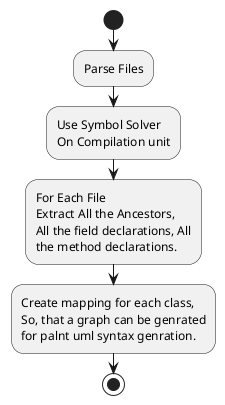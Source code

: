 @startuml
'https://plantuml.com/activity-diagram-beta

start
:Parse Files;
:Use Symbol Solver\nOn Compilation unit;
:For Each File\nExtract All the Ancestors, \nAll the field declarations, All\nthe method declarations.;
:Create mapping for each class,\nSo, that a graph can be genrated\nfor palnt uml syntax genration.;
stop

@enduml
